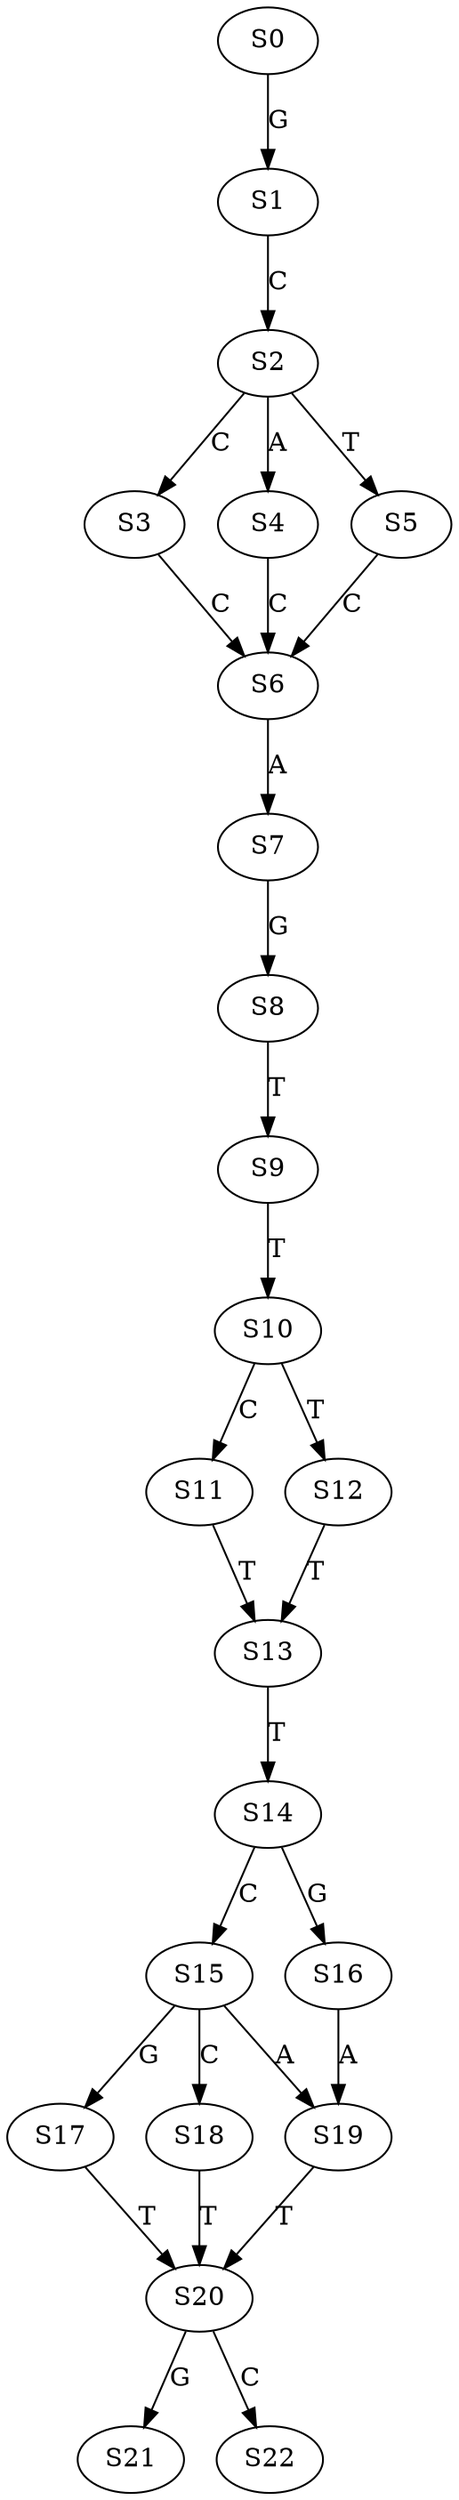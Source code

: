 strict digraph  {
	S0 -> S1 [ label = G ];
	S1 -> S2 [ label = C ];
	S2 -> S3 [ label = C ];
	S2 -> S4 [ label = A ];
	S2 -> S5 [ label = T ];
	S3 -> S6 [ label = C ];
	S4 -> S6 [ label = C ];
	S5 -> S6 [ label = C ];
	S6 -> S7 [ label = A ];
	S7 -> S8 [ label = G ];
	S8 -> S9 [ label = T ];
	S9 -> S10 [ label = T ];
	S10 -> S11 [ label = C ];
	S10 -> S12 [ label = T ];
	S11 -> S13 [ label = T ];
	S12 -> S13 [ label = T ];
	S13 -> S14 [ label = T ];
	S14 -> S15 [ label = C ];
	S14 -> S16 [ label = G ];
	S15 -> S17 [ label = G ];
	S15 -> S18 [ label = C ];
	S15 -> S19 [ label = A ];
	S16 -> S19 [ label = A ];
	S17 -> S20 [ label = T ];
	S18 -> S20 [ label = T ];
	S19 -> S20 [ label = T ];
	S20 -> S21 [ label = G ];
	S20 -> S22 [ label = C ];
}
